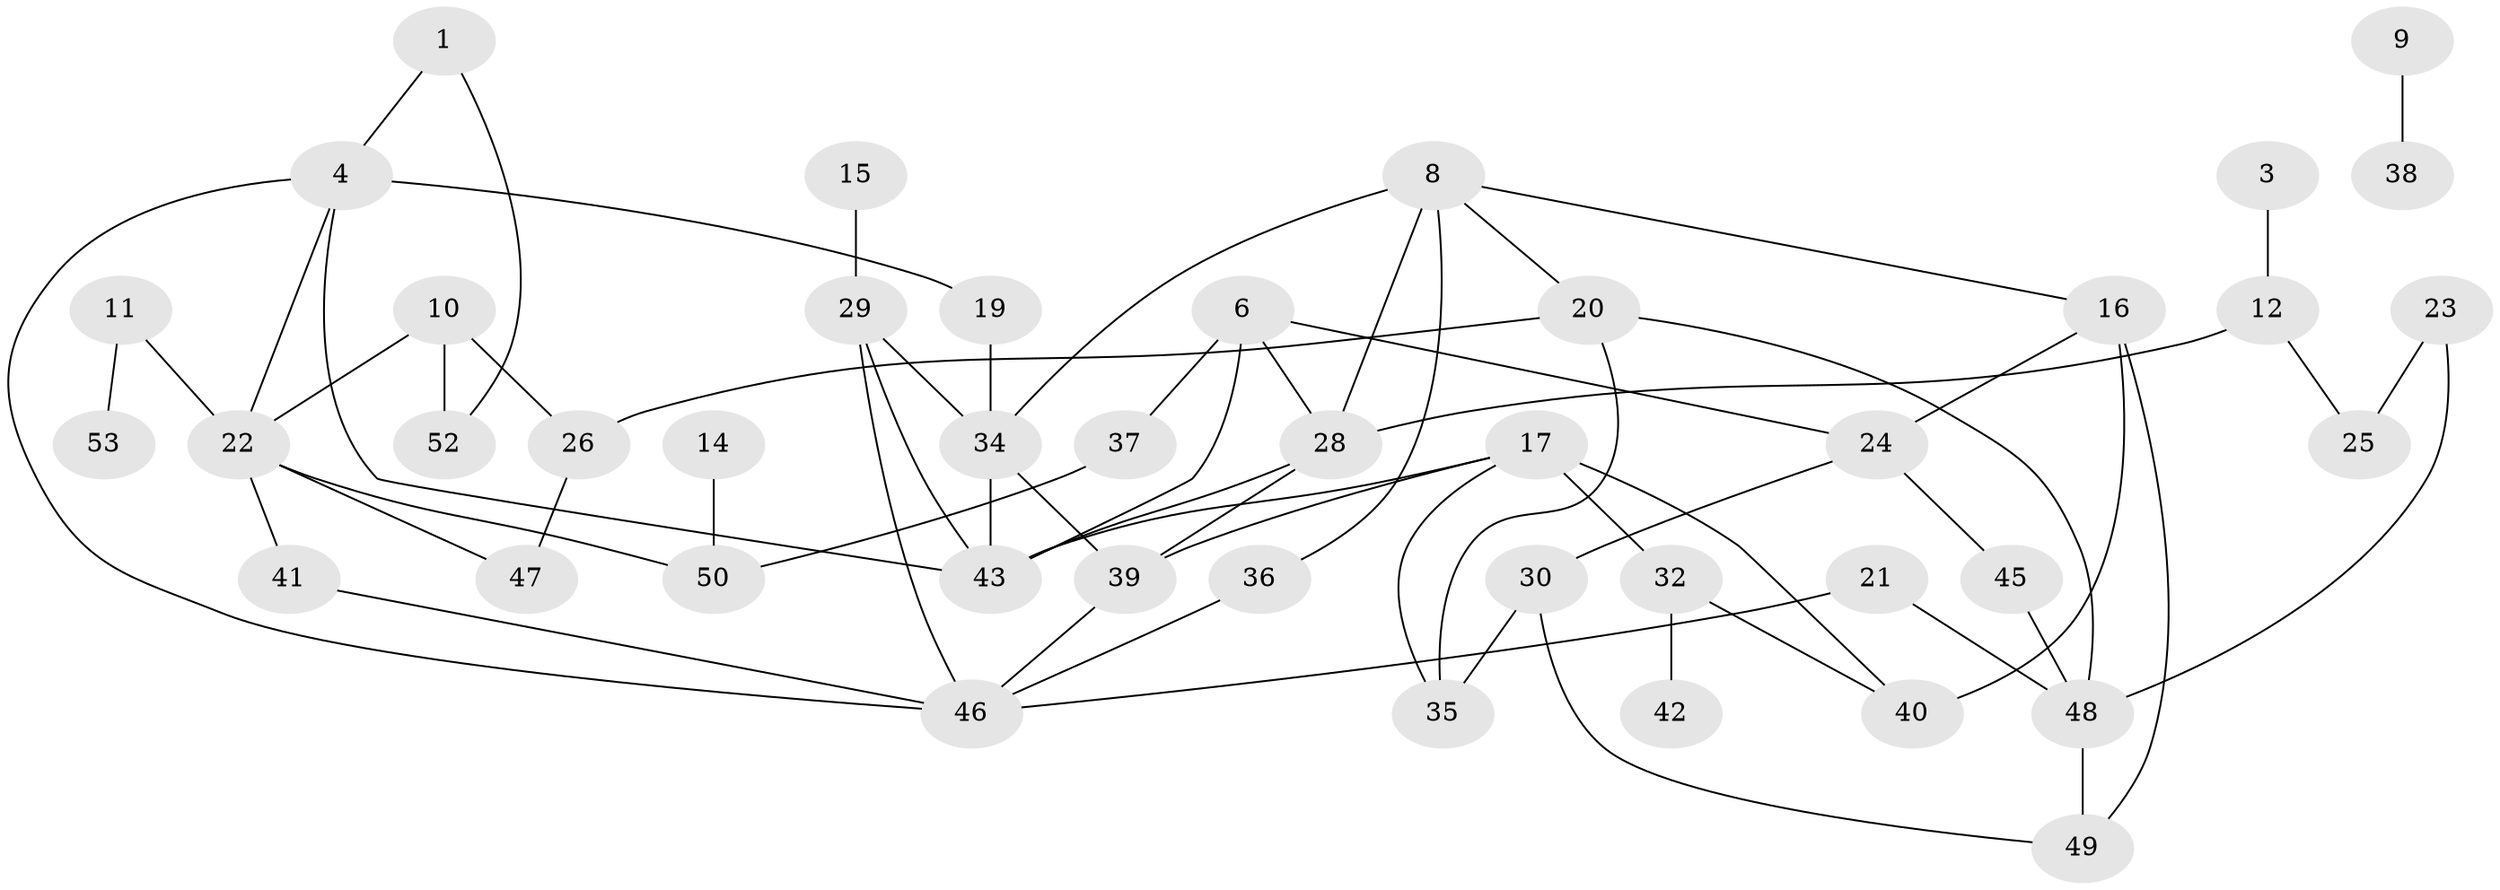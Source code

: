 // original degree distribution, {4: 0.08571428571428572, 2: 0.22857142857142856, 1: 0.24761904761904763, 3: 0.2761904761904762, 0: 0.0761904761904762, 5: 0.06666666666666667, 6: 0.01904761904761905}
// Generated by graph-tools (version 1.1) at 2025/00/03/09/25 03:00:48]
// undirected, 43 vertices, 65 edges
graph export_dot {
graph [start="1"]
  node [color=gray90,style=filled];
  1;
  3;
  4;
  6;
  8;
  9;
  10;
  11;
  12;
  14;
  15;
  16;
  17;
  19;
  20;
  21;
  22;
  23;
  24;
  25;
  26;
  28;
  29;
  30;
  32;
  34;
  35;
  36;
  37;
  38;
  39;
  40;
  41;
  42;
  43;
  45;
  46;
  47;
  48;
  49;
  50;
  52;
  53;
  1 -- 4 [weight=1.0];
  1 -- 52 [weight=1.0];
  3 -- 12 [weight=1.0];
  4 -- 19 [weight=1.0];
  4 -- 22 [weight=1.0];
  4 -- 43 [weight=1.0];
  4 -- 46 [weight=1.0];
  6 -- 24 [weight=1.0];
  6 -- 28 [weight=1.0];
  6 -- 37 [weight=1.0];
  6 -- 43 [weight=1.0];
  8 -- 16 [weight=1.0];
  8 -- 20 [weight=1.0];
  8 -- 28 [weight=1.0];
  8 -- 34 [weight=1.0];
  8 -- 36 [weight=1.0];
  9 -- 38 [weight=1.0];
  10 -- 22 [weight=1.0];
  10 -- 26 [weight=1.0];
  10 -- 52 [weight=1.0];
  11 -- 22 [weight=1.0];
  11 -- 53 [weight=1.0];
  12 -- 25 [weight=1.0];
  12 -- 28 [weight=1.0];
  14 -- 50 [weight=1.0];
  15 -- 29 [weight=1.0];
  16 -- 24 [weight=1.0];
  16 -- 40 [weight=2.0];
  16 -- 49 [weight=1.0];
  17 -- 32 [weight=1.0];
  17 -- 35 [weight=1.0];
  17 -- 39 [weight=2.0];
  17 -- 40 [weight=1.0];
  17 -- 43 [weight=1.0];
  19 -- 34 [weight=1.0];
  20 -- 26 [weight=1.0];
  20 -- 35 [weight=1.0];
  20 -- 48 [weight=1.0];
  21 -- 46 [weight=1.0];
  21 -- 48 [weight=1.0];
  22 -- 41 [weight=1.0];
  22 -- 47 [weight=1.0];
  22 -- 50 [weight=1.0];
  23 -- 25 [weight=1.0];
  23 -- 48 [weight=1.0];
  24 -- 30 [weight=1.0];
  24 -- 45 [weight=1.0];
  26 -- 47 [weight=1.0];
  28 -- 39 [weight=1.0];
  28 -- 43 [weight=1.0];
  29 -- 34 [weight=1.0];
  29 -- 43 [weight=1.0];
  29 -- 46 [weight=1.0];
  30 -- 35 [weight=2.0];
  30 -- 49 [weight=1.0];
  32 -- 40 [weight=1.0];
  32 -- 42 [weight=1.0];
  34 -- 39 [weight=1.0];
  34 -- 43 [weight=1.0];
  36 -- 46 [weight=1.0];
  37 -- 50 [weight=1.0];
  39 -- 46 [weight=1.0];
  41 -- 46 [weight=1.0];
  45 -- 48 [weight=1.0];
  48 -- 49 [weight=1.0];
}
